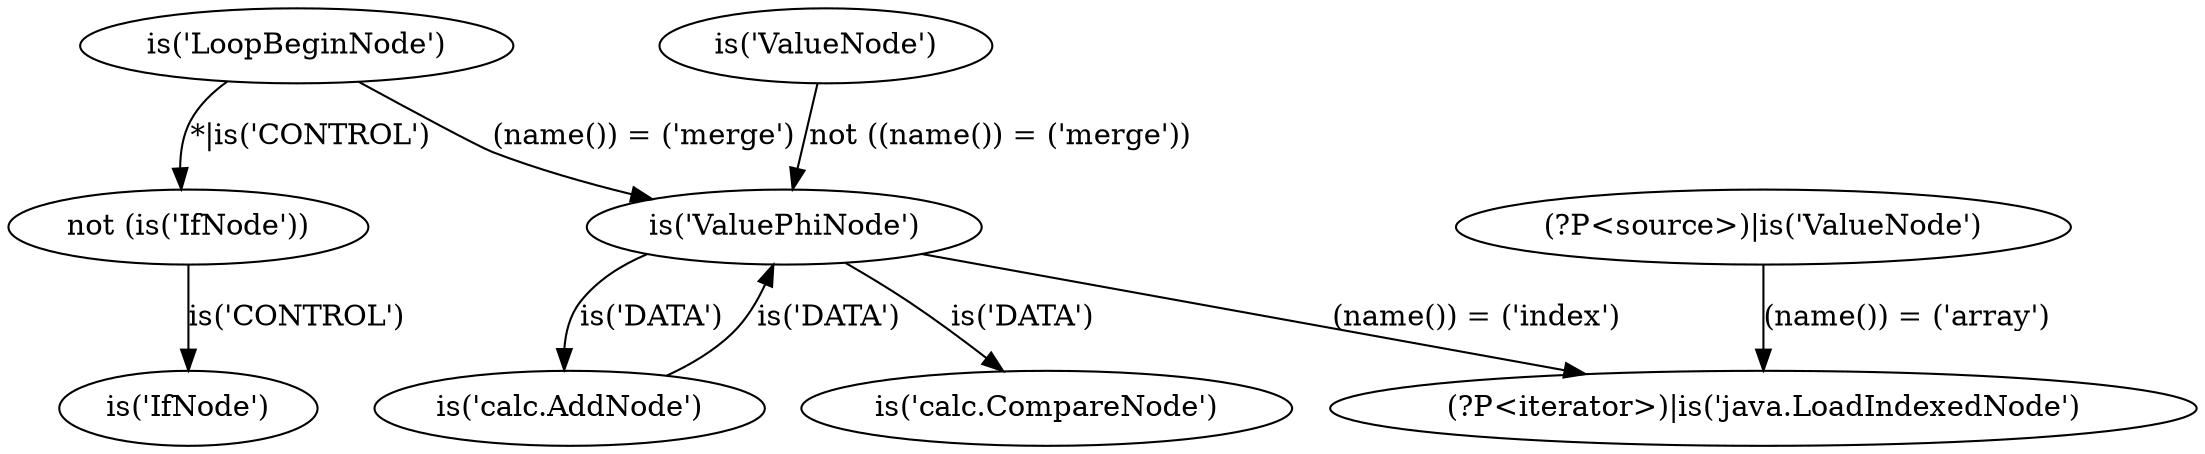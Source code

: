 digraph loopIterator {
  n1620489784 [ label="is('LoopBeginNode')" ];
  n1120588348 [ label="not (is('IfNode'))" ];
  n1004088069 [ label="is('IfNode')" ];
  n1067474054 [ label="is('ValuePhiNode')" ];
  n1792150076 [ label="is('calc.AddNode')" ];
  n2115858024 [ label="is('calc.CompareNode')" ];
  n208597933 [ label="is('ValueNode')" ];
  n823646922 [ label="(?P<iterator>)|is('java.LoadIndexedNode')" ];
  n1265546558 [ label="(?P<source>)|is('ValueNode')" ];
  n1620489784 -> n1120588348 [ label="*|is('CONTROL')" ];
  n1120588348 -> n1004088069 [ label="is('CONTROL')" ];
  n1620489784 -> n1067474054 [ label="(name()) = ('merge')" ];
  n1792150076 -> n1067474054 [ label="is('DATA')" ];
  n1067474054 -> n1792150076 [ label="is('DATA')" ];
  n1067474054 -> n2115858024 [ label="is('DATA')" ];
  n208597933 -> n1067474054 [ label="not ((name()) = ('merge'))" ];
  n1067474054 -> n823646922 [ label="(name()) = ('index')" ];
  n1265546558 -> n823646922 [ label="(name()) = ('array')" ];
}

